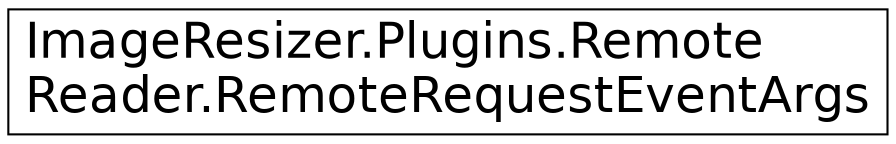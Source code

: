 digraph "Graphical Class Hierarchy"
{
  edge [fontname="Helvetica",fontsize="24",labelfontname="Helvetica",labelfontsize="24"];
  node [fontname="Helvetica",fontsize="24",shape=record];
  rankdir="LR";
  Node1 [label="ImageResizer.Plugins.Remote\lReader.RemoteRequestEventArgs",height=0.2,width=0.4,color="black", fillcolor="white", style="filled",URL="$class_image_resizer_1_1_plugins_1_1_remote_reader_1_1_remote_request_event_args.html"];
}
